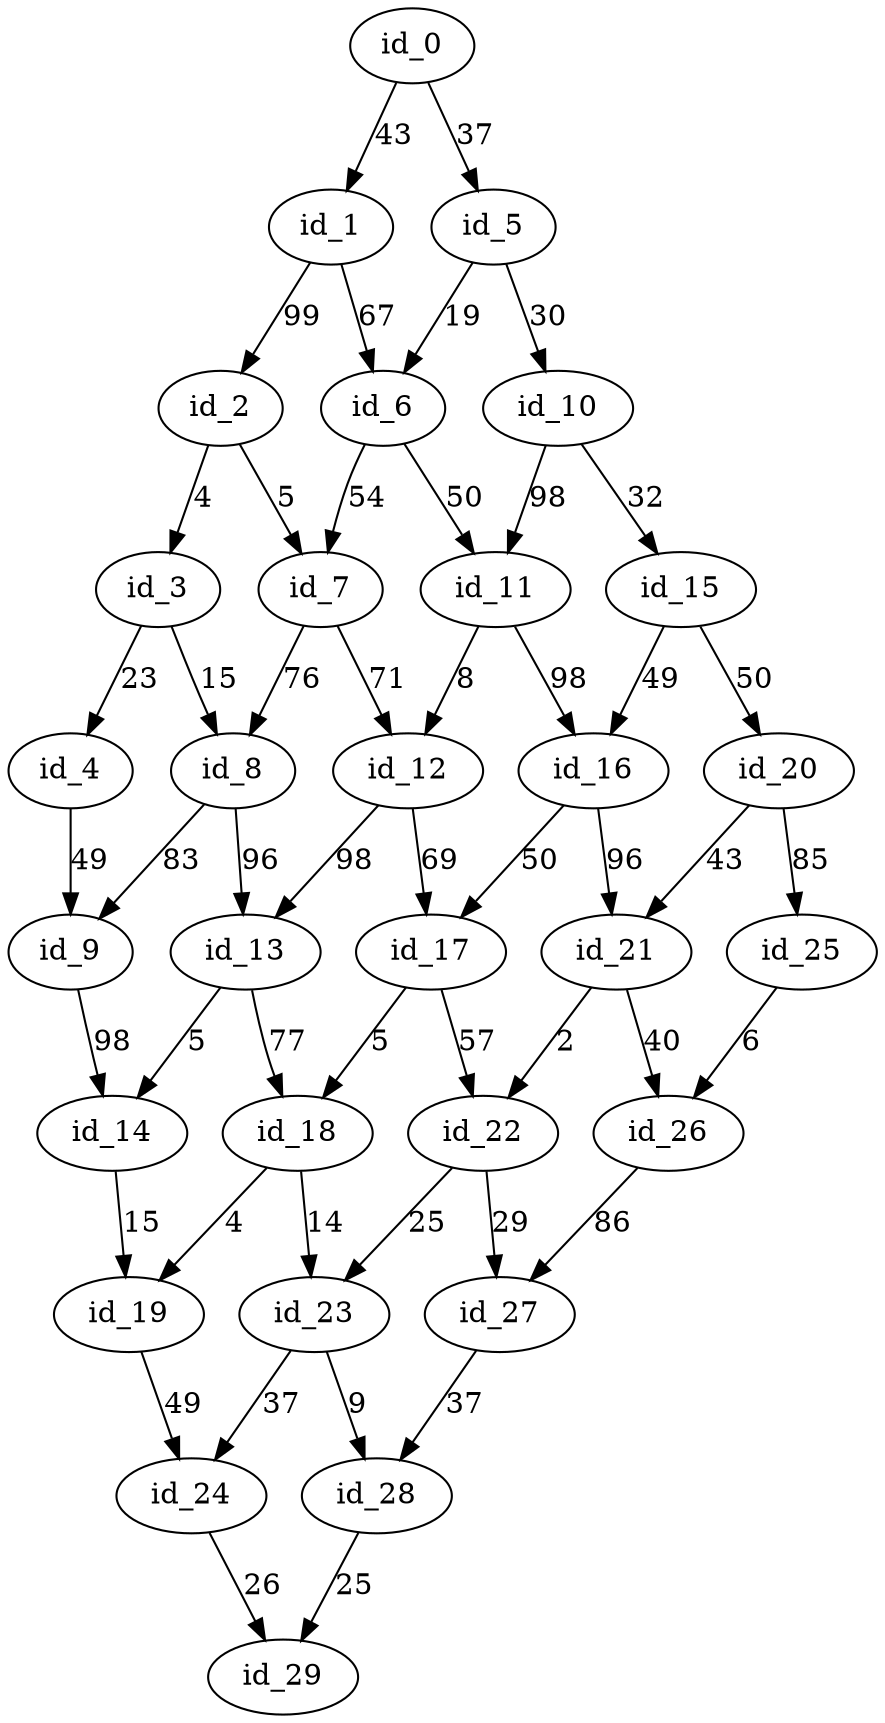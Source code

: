 digraph GR{
id_0;
id_1;
id_2;
id_3;
id_4;
id_5;
id_6;
id_7;
id_8;
id_9;
id_10;
id_11;
id_12;
id_13;
id_14;
id_15;
id_16;
id_17;
id_18;
id_19;
id_20;
id_21;
id_22;
id_23;
id_24;
id_25;
id_26;
id_27;
id_28;
id_29;
id_0->id_1[label=43];
id_1->id_2[label=99];
id_2->id_3[label=4];
id_3->id_4[label=23];
id_5->id_6[label=19];
id_6->id_7[label=54];
id_7->id_8[label=76];
id_8->id_9[label=83];
id_10->id_11[label=98];
id_11->id_12[label=8];
id_12->id_13[label=98];
id_13->id_14[label=5];
id_15->id_16[label=49];
id_16->id_17[label=50];
id_17->id_18[label=5];
id_18->id_19[label=4];
id_20->id_21[label=43];
id_21->id_22[label=2];
id_22->id_23[label=25];
id_23->id_24[label=37];
id_25->id_26[label=6];
id_26->id_27[label=86];
id_27->id_28[label=37];
id_28->id_29[label=25];
id_0->id_5[label=37];
id_1->id_6[label=67];
id_2->id_7[label=5];
id_3->id_8[label=15];
id_4->id_9[label=49];
id_5->id_10[label=30];
id_6->id_11[label=50];
id_7->id_12[label=71];
id_8->id_13[label=96];
id_9->id_14[label=98];
id_10->id_15[label=32];
id_11->id_16[label=98];
id_12->id_17[label=69];
id_13->id_18[label=77];
id_14->id_19[label=15];
id_15->id_20[label=50];
id_16->id_21[label=96];
id_17->id_22[label=57];
id_18->id_23[label=14];
id_19->id_24[label=49];
id_20->id_25[label=85];
id_21->id_26[label=40];
id_22->id_27[label=29];
id_23->id_28[label=9];
id_24->id_29[label=26];
}
